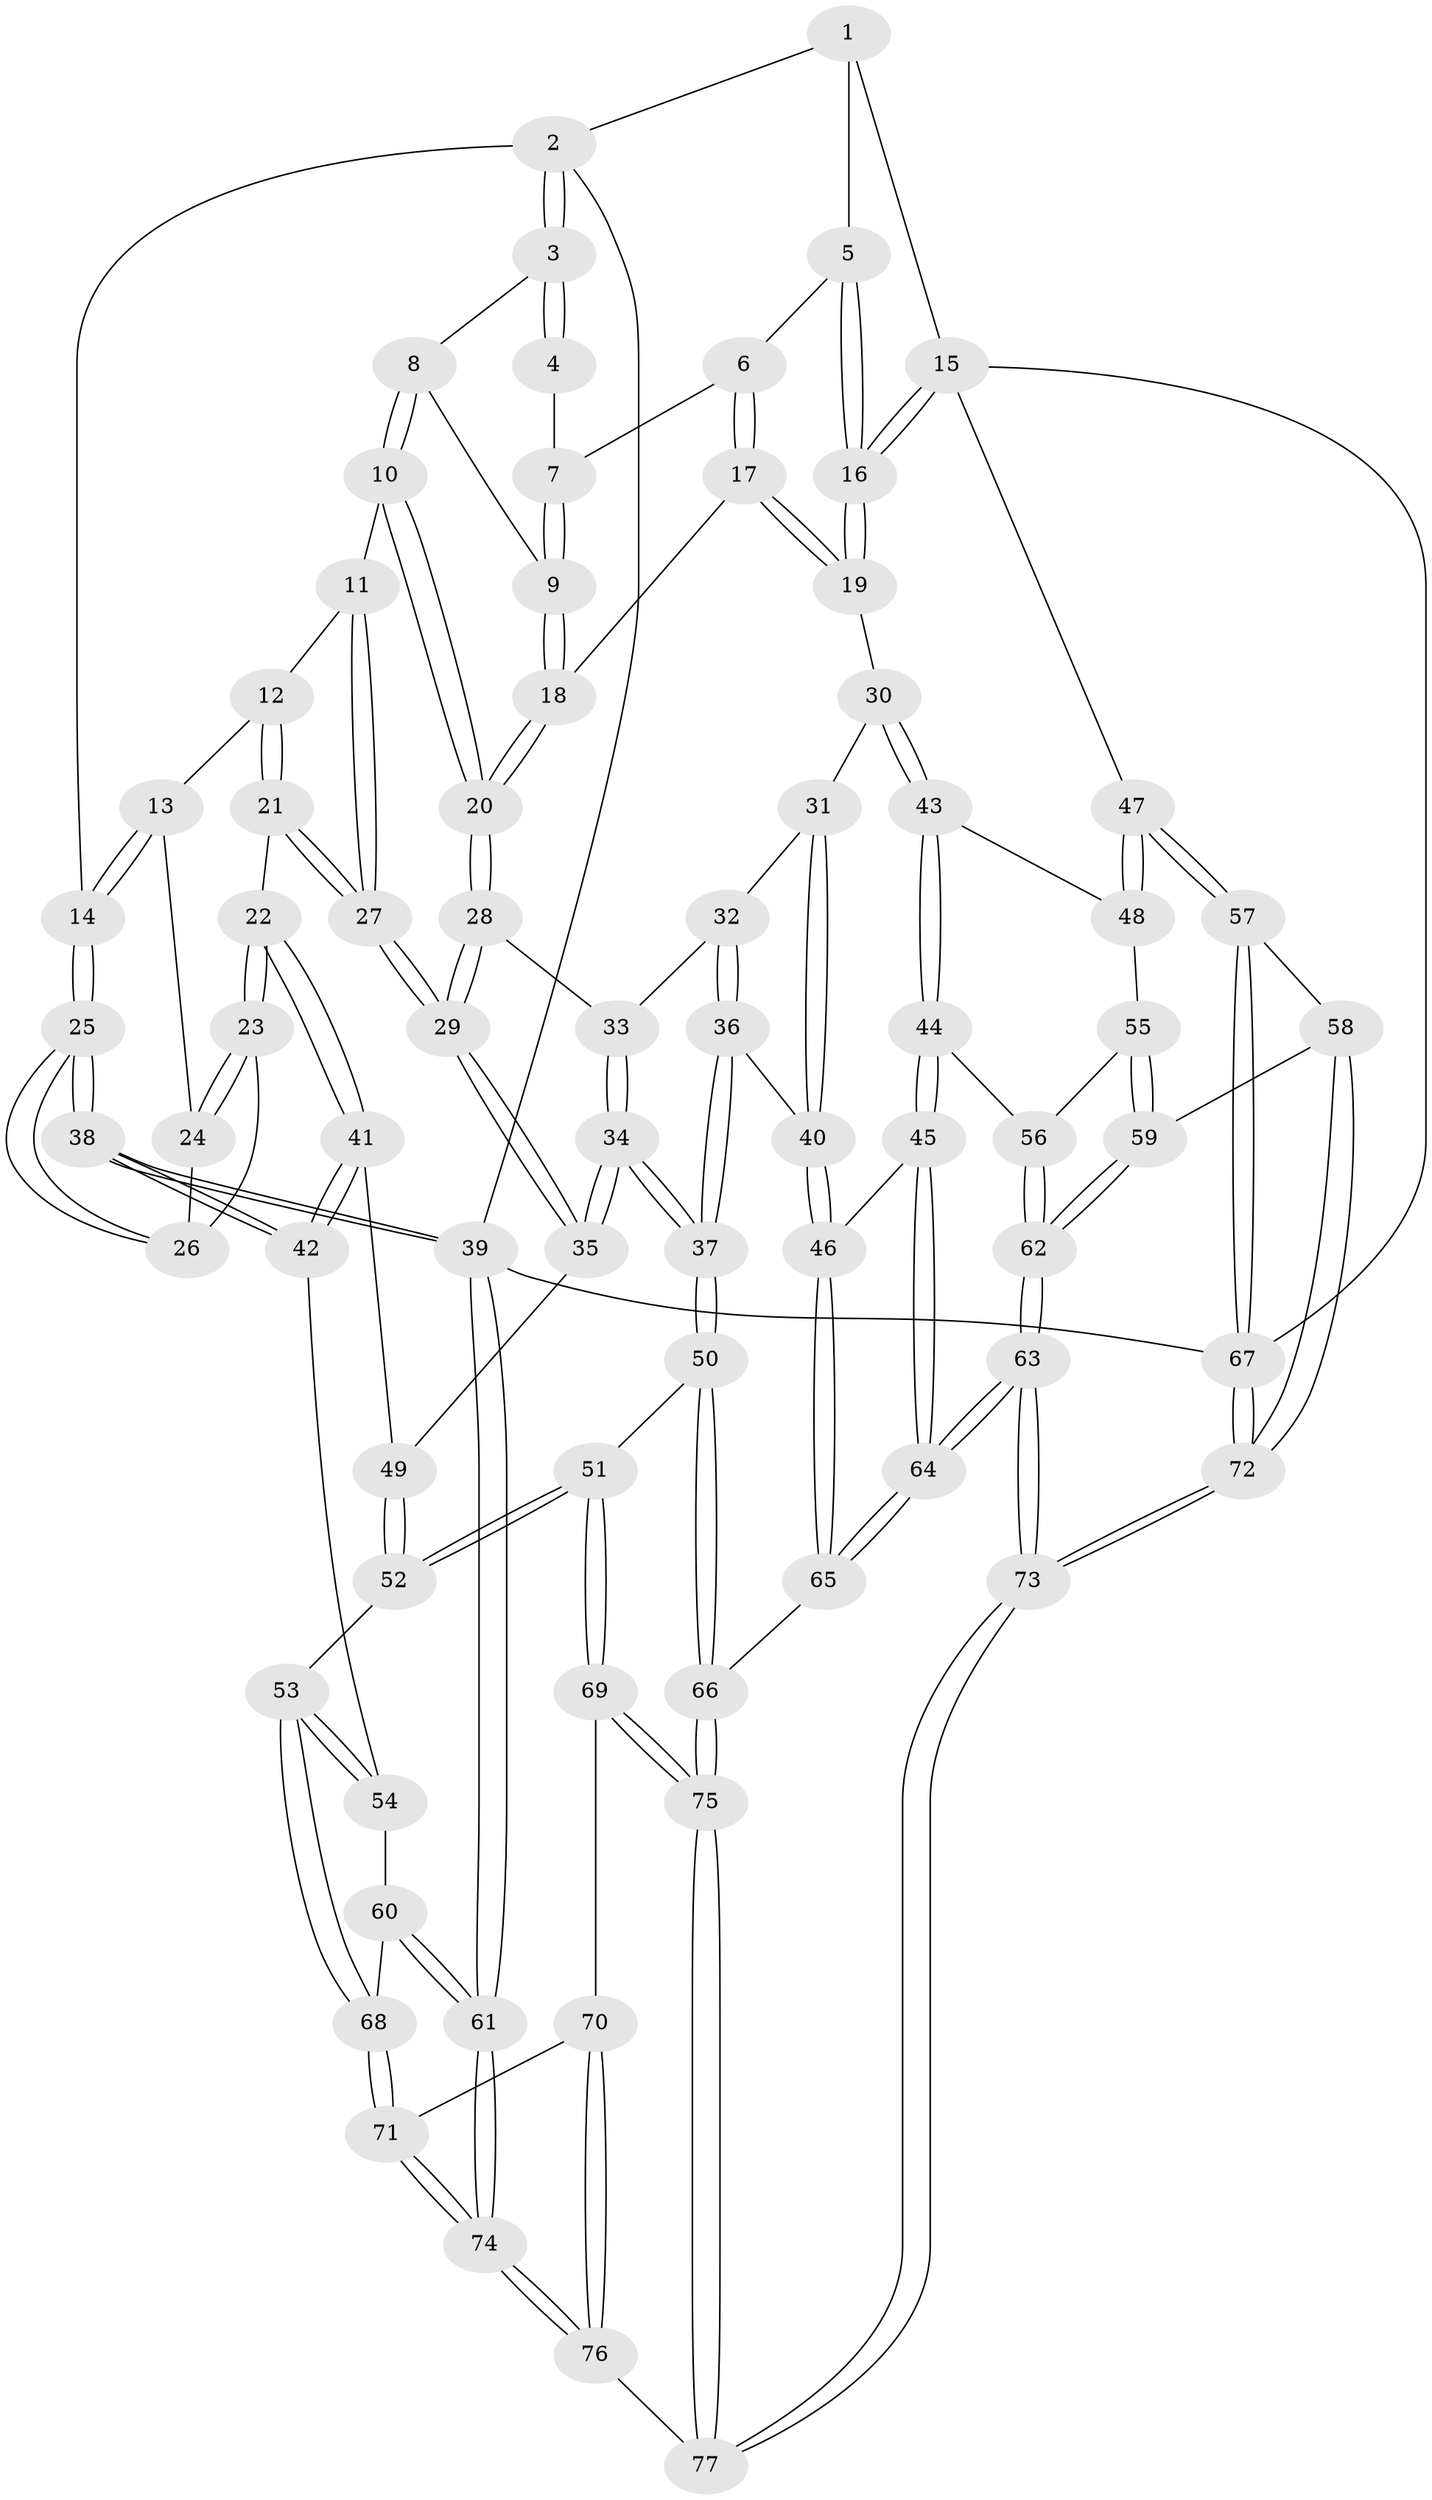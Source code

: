 // coarse degree distribution, {4: 0.32558139534883723, 5: 0.37209302325581395, 6: 0.11627906976744186, 3: 0.16279069767441862, 7: 0.023255813953488372}
// Generated by graph-tools (version 1.1) at 2025/42/03/06/25 10:42:31]
// undirected, 77 vertices, 189 edges
graph export_dot {
graph [start="1"]
  node [color=gray90,style=filled];
  1 [pos="+0.8832469273099132+0"];
  2 [pos="+0+0"];
  3 [pos="+0.06852906903936777+0"];
  4 [pos="+0.645089802941982+0"];
  5 [pos="+0.8470002730820908+0.19757250450716943"];
  6 [pos="+0.8429382441015226+0.19957886161900387"];
  7 [pos="+0.5870215103349616+0.10647865949663467"];
  8 [pos="+0.1727393902187712+0"];
  9 [pos="+0.48402534517395396+0.23288984567483936"];
  10 [pos="+0.2759494134278332+0.3429775875398929"];
  11 [pos="+0.24499805939003327+0.35807588650812616"];
  12 [pos="+0.1627550904621147+0.337132775542882"];
  13 [pos="+0.16167512575604623+0.3367045762410098"];
  14 [pos="+0+0"];
  15 [pos="+1+0.35277260494515833"];
  16 [pos="+1+0.3451190762224144"];
  17 [pos="+0.8132738587689703+0.2365055975213621"];
  18 [pos="+0.4877314535697544+0.3019112187261612"];
  19 [pos="+0.7557961917469181+0.4255271104012338"];
  20 [pos="+0.4863188180995167+0.31026289590807893"];
  21 [pos="+0.1523054842177502+0.5439223628791899"];
  22 [pos="+0.13041421922512555+0.5452775136646512"];
  23 [pos="+0.1136246493833314+0.5356166770569722"];
  24 [pos="+0.13095267050215723+0.40062152792725064"];
  25 [pos="+0+0.4417086662368823"];
  26 [pos="+0.0035058773044543147+0.49625302251368253"];
  27 [pos="+0.23756485505653416+0.5491580198701708"];
  28 [pos="+0.49961650288636167+0.34820416660449116"];
  29 [pos="+0.277867182613207+0.5795617745124604"];
  30 [pos="+0.7136578227949337+0.4770593549914701"];
  31 [pos="+0.6531347123127245+0.4609354897511466"];
  32 [pos="+0.6071594992042187+0.44516915140168395"];
  33 [pos="+0.5544582807201784+0.41782957492475853"];
  34 [pos="+0.412092542519666+0.7171874756348693"];
  35 [pos="+0.29900085545484917+0.6277163944850057"];
  36 [pos="+0.5514933511217912+0.7356643404989569"];
  37 [pos="+0.4158475400987741+0.7249124547971839"];
  38 [pos="+0+0.7271459333900359"];
  39 [pos="+0+1"];
  40 [pos="+0.5776787107258803+0.7429904333948989"];
  41 [pos="+0.07215196438613063+0.7157818628786128"];
  42 [pos="+0.02914109358111347+0.7352831803384552"];
  43 [pos="+0.7998011257748217+0.6089170165534508"];
  44 [pos="+0.7473186394763355+0.699685061047374"];
  45 [pos="+0.6537138554785559+0.7529430849106912"];
  46 [pos="+0.5991292462762238+0.7510748863273107"];
  47 [pos="+1+0.5947994131430366"];
  48 [pos="+1+0.6117987639262575"];
  49 [pos="+0.16252019332850104+0.7305388323825414"];
  50 [pos="+0.3961333611029688+0.7787630351141961"];
  51 [pos="+0.24983771143509287+0.8582229150108863"];
  52 [pos="+0.20189199151026632+0.8177126161046939"];
  53 [pos="+0.11215108419761632+0.8422331442871505"];
  54 [pos="+0.061889128891131295+0.7929030196915237"];
  55 [pos="+0.9226757806483222+0.7893318755096532"];
  56 [pos="+0.8076992095684595+0.7968874868735226"];
  57 [pos="+1+0.7893565712189043"];
  58 [pos="+0.9797140144606853+0.8473296442753465"];
  59 [pos="+0.9168670242552389+0.8558071363653869"];
  60 [pos="+0.056047746492232896+0.8600953355350424"];
  61 [pos="+0+1"];
  62 [pos="+0.8463207634297752+0.9535330877822186"];
  63 [pos="+0.8052647574728087+1"];
  64 [pos="+0.7611459211654183+1"];
  65 [pos="+0.5556930401478637+0.9456192831793157"];
  66 [pos="+0.4325904866150568+0.9046751426109351"];
  67 [pos="+1+1"];
  68 [pos="+0.11169736127934685+0.894306780752348"];
  69 [pos="+0.23975034875252021+0.8890210519171518"];
  70 [pos="+0.23901979997522144+0.8905300168945645"];
  71 [pos="+0.11175636404004688+0.8946968726723876"];
  72 [pos="+0.8280338975133994+1"];
  73 [pos="+0.8173023990414198+1"];
  74 [pos="+0+1"];
  75 [pos="+0.3997280418681699+0.9760337270750362"];
  76 [pos="+0.1835021166424256+1"];
  77 [pos="+0.30891892968677537+1"];
  1 -- 2;
  1 -- 5;
  1 -- 15;
  2 -- 3;
  2 -- 3;
  2 -- 14;
  2 -- 39;
  3 -- 4;
  3 -- 4;
  3 -- 8;
  4 -- 7;
  5 -- 6;
  5 -- 16;
  5 -- 16;
  6 -- 7;
  6 -- 17;
  6 -- 17;
  7 -- 9;
  7 -- 9;
  8 -- 9;
  8 -- 10;
  8 -- 10;
  9 -- 18;
  9 -- 18;
  10 -- 11;
  10 -- 20;
  10 -- 20;
  11 -- 12;
  11 -- 27;
  11 -- 27;
  12 -- 13;
  12 -- 21;
  12 -- 21;
  13 -- 14;
  13 -- 14;
  13 -- 24;
  14 -- 25;
  14 -- 25;
  15 -- 16;
  15 -- 16;
  15 -- 47;
  15 -- 67;
  16 -- 19;
  16 -- 19;
  17 -- 18;
  17 -- 19;
  17 -- 19;
  18 -- 20;
  18 -- 20;
  19 -- 30;
  20 -- 28;
  20 -- 28;
  21 -- 22;
  21 -- 27;
  21 -- 27;
  22 -- 23;
  22 -- 23;
  22 -- 41;
  22 -- 41;
  23 -- 24;
  23 -- 24;
  23 -- 26;
  24 -- 26;
  25 -- 26;
  25 -- 26;
  25 -- 38;
  25 -- 38;
  27 -- 29;
  27 -- 29;
  28 -- 29;
  28 -- 29;
  28 -- 33;
  29 -- 35;
  29 -- 35;
  30 -- 31;
  30 -- 43;
  30 -- 43;
  31 -- 32;
  31 -- 40;
  31 -- 40;
  32 -- 33;
  32 -- 36;
  32 -- 36;
  33 -- 34;
  33 -- 34;
  34 -- 35;
  34 -- 35;
  34 -- 37;
  34 -- 37;
  35 -- 49;
  36 -- 37;
  36 -- 37;
  36 -- 40;
  37 -- 50;
  37 -- 50;
  38 -- 39;
  38 -- 39;
  38 -- 42;
  38 -- 42;
  39 -- 61;
  39 -- 61;
  39 -- 67;
  40 -- 46;
  40 -- 46;
  41 -- 42;
  41 -- 42;
  41 -- 49;
  42 -- 54;
  43 -- 44;
  43 -- 44;
  43 -- 48;
  44 -- 45;
  44 -- 45;
  44 -- 56;
  45 -- 46;
  45 -- 64;
  45 -- 64;
  46 -- 65;
  46 -- 65;
  47 -- 48;
  47 -- 48;
  47 -- 57;
  47 -- 57;
  48 -- 55;
  49 -- 52;
  49 -- 52;
  50 -- 51;
  50 -- 66;
  50 -- 66;
  51 -- 52;
  51 -- 52;
  51 -- 69;
  51 -- 69;
  52 -- 53;
  53 -- 54;
  53 -- 54;
  53 -- 68;
  53 -- 68;
  54 -- 60;
  55 -- 56;
  55 -- 59;
  55 -- 59;
  56 -- 62;
  56 -- 62;
  57 -- 58;
  57 -- 67;
  57 -- 67;
  58 -- 59;
  58 -- 72;
  58 -- 72;
  59 -- 62;
  59 -- 62;
  60 -- 61;
  60 -- 61;
  60 -- 68;
  61 -- 74;
  61 -- 74;
  62 -- 63;
  62 -- 63;
  63 -- 64;
  63 -- 64;
  63 -- 73;
  63 -- 73;
  64 -- 65;
  64 -- 65;
  65 -- 66;
  66 -- 75;
  66 -- 75;
  67 -- 72;
  67 -- 72;
  68 -- 71;
  68 -- 71;
  69 -- 70;
  69 -- 75;
  69 -- 75;
  70 -- 71;
  70 -- 76;
  70 -- 76;
  71 -- 74;
  71 -- 74;
  72 -- 73;
  72 -- 73;
  73 -- 77;
  73 -- 77;
  74 -- 76;
  74 -- 76;
  75 -- 77;
  75 -- 77;
  76 -- 77;
}
